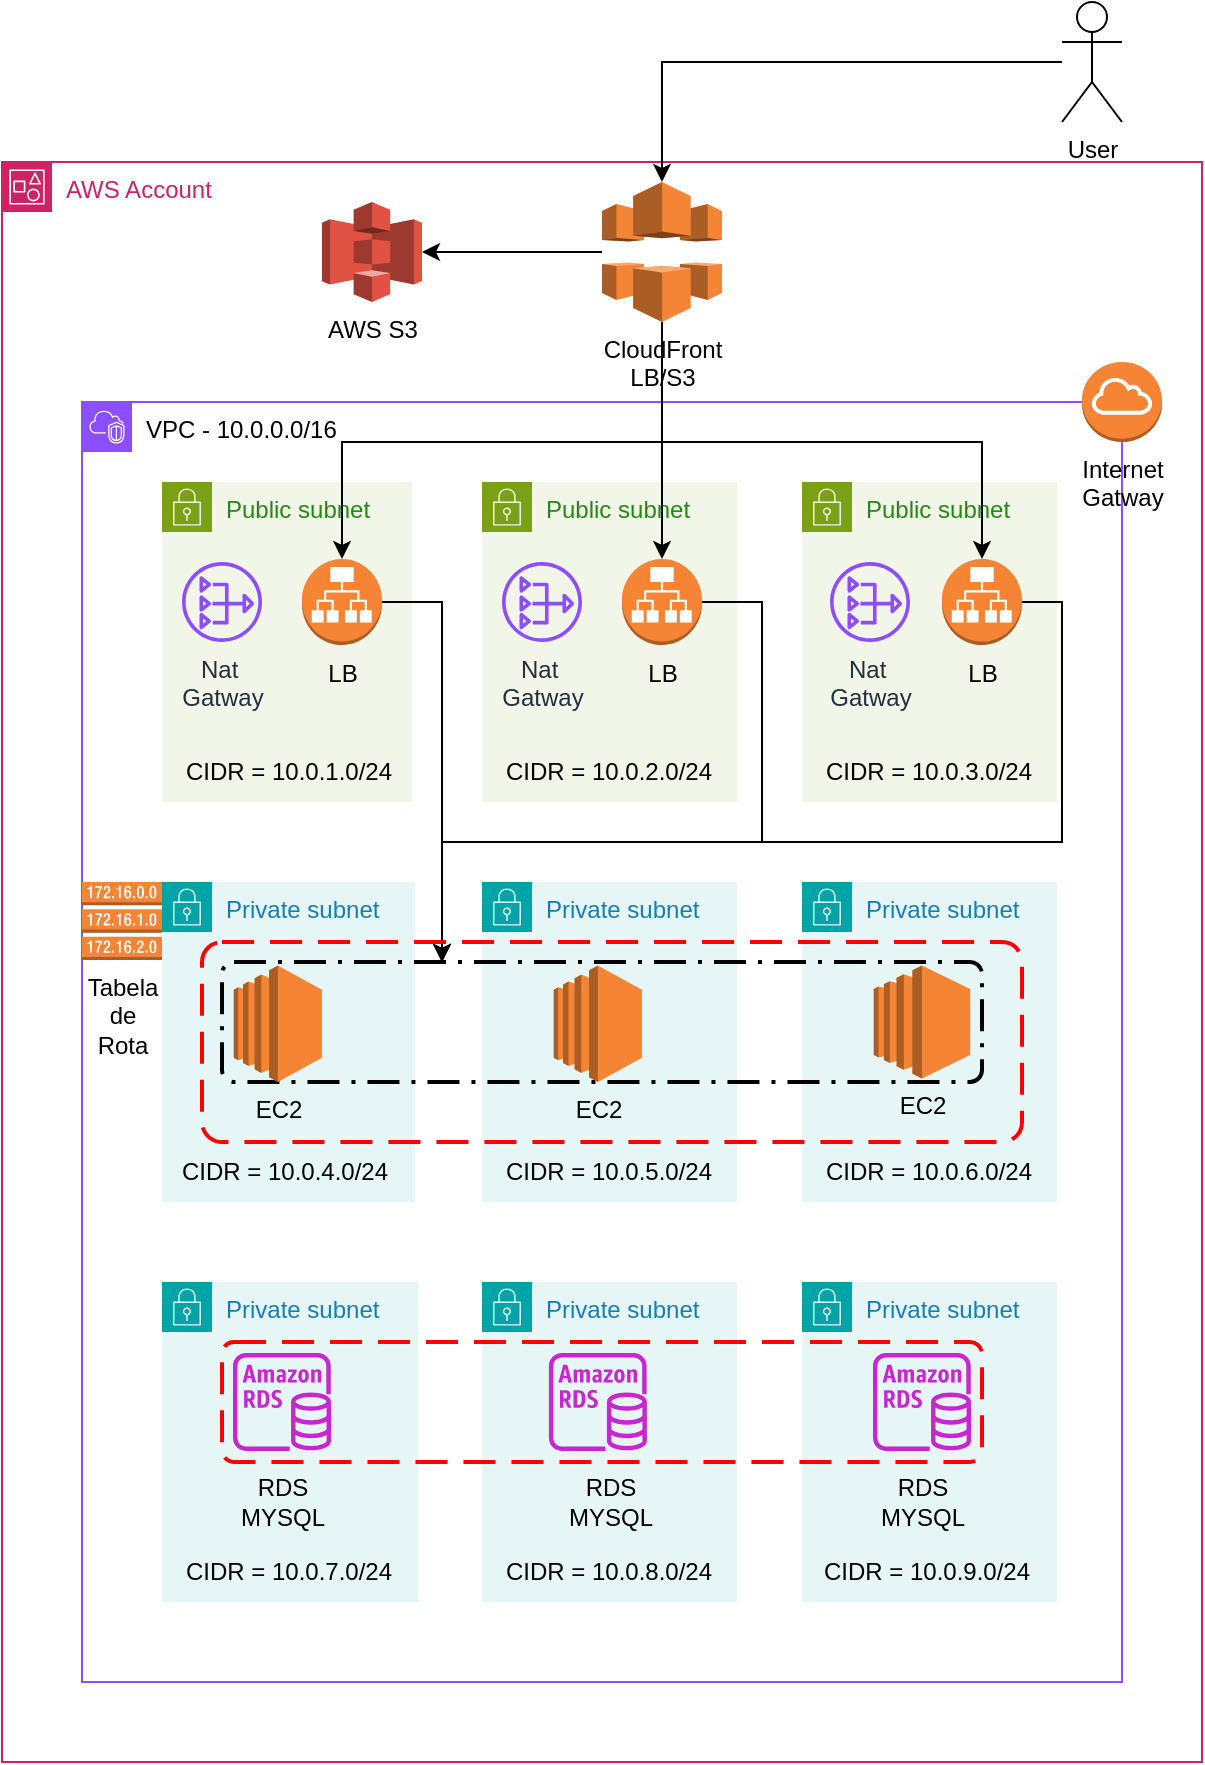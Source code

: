 <mxfile version="24.8.4">
  <diagram name="Página-1" id="ty8oQQZyWkyzLozmGAsy">
    <mxGraphModel dx="1028" dy="510" grid="1" gridSize="10" guides="1" tooltips="1" connect="1" arrows="1" fold="1" page="1" pageScale="1" pageWidth="827" pageHeight="1169" math="0" shadow="0">
      <root>
        <mxCell id="0" />
        <mxCell id="1" parent="0" />
        <mxCell id="9Nv_gBv1O7w1vaAWKcTw-1" value="AWS Account" style="points=[[0,0],[0.25,0],[0.5,0],[0.75,0],[1,0],[1,0.25],[1,0.5],[1,0.75],[1,1],[0.75,1],[0.5,1],[0.25,1],[0,1],[0,0.75],[0,0.5],[0,0.25]];outlineConnect=0;gradientColor=none;html=1;whiteSpace=wrap;fontSize=12;fontStyle=0;container=1;pointerEvents=0;collapsible=0;recursiveResize=0;shape=mxgraph.aws4.group;grIcon=mxgraph.aws4.group_account;strokeColor=#CD2264;fillColor=none;verticalAlign=top;align=left;spacingLeft=30;fontColor=#CD2264;dashed=0;" parent="1" vertex="1">
          <mxGeometry x="40" y="160" width="600" height="800" as="geometry" />
        </mxCell>
        <mxCell id="9Nv_gBv1O7w1vaAWKcTw-2" value="&lt;font color=&quot;#000000&quot;&gt;VPC - 10.0.0.0/16&lt;/font&gt;" style="points=[[0,0],[0.25,0],[0.5,0],[0.75,0],[1,0],[1,0.25],[1,0.5],[1,0.75],[1,1],[0.75,1],[0.5,1],[0.25,1],[0,1],[0,0.75],[0,0.5],[0,0.25]];outlineConnect=0;gradientColor=none;html=1;whiteSpace=wrap;fontSize=12;fontStyle=0;container=1;pointerEvents=0;collapsible=0;recursiveResize=0;shape=mxgraph.aws4.group;grIcon=mxgraph.aws4.group_vpc2;strokeColor=#8C4FFF;fillColor=none;verticalAlign=top;align=left;spacingLeft=30;fontColor=#AAB7B8;dashed=0;" parent="9Nv_gBv1O7w1vaAWKcTw-1" vertex="1">
          <mxGeometry x="40" y="120" width="520" height="640" as="geometry" />
        </mxCell>
        <mxCell id="9Nv_gBv1O7w1vaAWKcTw-22" value="Private subnet" style="points=[[0,0],[0.25,0],[0.5,0],[0.75,0],[1,0],[1,0.25],[1,0.5],[1,0.75],[1,1],[0.75,1],[0.5,1],[0.25,1],[0,1],[0,0.75],[0,0.5],[0,0.25]];outlineConnect=0;gradientColor=none;html=1;whiteSpace=wrap;fontSize=12;fontStyle=0;container=1;pointerEvents=0;collapsible=0;recursiveResize=0;shape=mxgraph.aws4.group;grIcon=mxgraph.aws4.group_security_group;grStroke=0;strokeColor=#00A4A6;fillColor=#E6F6F7;verticalAlign=top;align=left;spacingLeft=30;fontColor=#147EBA;dashed=0;" parent="9Nv_gBv1O7w1vaAWKcTw-2" vertex="1">
          <mxGeometry x="360" y="440" width="127.49" height="160" as="geometry" />
        </mxCell>
        <mxCell id="9Nv_gBv1O7w1vaAWKcTw-26" value="" style="sketch=0;outlineConnect=0;fontColor=#232F3E;gradientColor=none;fillColor=#C925D1;strokeColor=none;dashed=0;verticalLabelPosition=bottom;verticalAlign=top;align=center;html=1;fontSize=12;fontStyle=0;aspect=fixed;pointerEvents=1;shape=mxgraph.aws4.rds_instance;" parent="9Nv_gBv1O7w1vaAWKcTw-22" vertex="1">
          <mxGeometry x="35.5" y="35.5" width="49" height="49" as="geometry" />
        </mxCell>
        <mxCell id="Adose-PHV-qRc2NY3zOG-12" value="CIDR = 10.0.9.0/24" style="text;html=1;align=center;verticalAlign=middle;resizable=0;points=[];autosize=1;strokeColor=none;fillColor=none;" parent="9Nv_gBv1O7w1vaAWKcTw-22" vertex="1">
          <mxGeometry x="-2.51" y="130" width="130" height="30" as="geometry" />
        </mxCell>
        <mxCell id="BVA3P4xiOZSPDRZ3QZtO-3" value="RDS&lt;div&gt;MYSQL&lt;/div&gt;" style="text;html=1;align=center;verticalAlign=middle;resizable=0;points=[];autosize=1;strokeColor=none;fillColor=none;" vertex="1" parent="9Nv_gBv1O7w1vaAWKcTw-22">
          <mxGeometry x="25" y="90" width="70" height="40" as="geometry" />
        </mxCell>
        <mxCell id="9Nv_gBv1O7w1vaAWKcTw-20" value="Private subnet" style="points=[[0,0],[0.25,0],[0.5,0],[0.75,0],[1,0],[1,0.25],[1,0.5],[1,0.75],[1,1],[0.75,1],[0.5,1],[0.25,1],[0,1],[0,0.75],[0,0.5],[0,0.25]];outlineConnect=0;gradientColor=none;html=1;whiteSpace=wrap;fontSize=12;fontStyle=0;container=1;pointerEvents=0;collapsible=0;recursiveResize=0;shape=mxgraph.aws4.group;grIcon=mxgraph.aws4.group_security_group;grStroke=0;strokeColor=#00A4A6;fillColor=#E6F6F7;verticalAlign=top;align=left;spacingLeft=30;fontColor=#147EBA;dashed=0;" parent="9Nv_gBv1O7w1vaAWKcTw-2" vertex="1">
          <mxGeometry x="200" y="440" width="127.5" height="160" as="geometry" />
        </mxCell>
        <mxCell id="9Nv_gBv1O7w1vaAWKcTw-25" value="" style="sketch=0;outlineConnect=0;fontColor=#232F3E;gradientColor=none;fillColor=#C925D1;strokeColor=none;dashed=0;verticalLabelPosition=bottom;verticalAlign=top;align=center;html=1;fontSize=12;fontStyle=0;aspect=fixed;pointerEvents=1;shape=mxgraph.aws4.rds_instance;" parent="9Nv_gBv1O7w1vaAWKcTw-20" vertex="1">
          <mxGeometry x="33.44" y="35.5" width="49" height="49" as="geometry" />
        </mxCell>
        <mxCell id="Adose-PHV-qRc2NY3zOG-11" value="CIDR = 10.0.8.0/24" style="text;html=1;align=center;verticalAlign=middle;resizable=0;points=[];autosize=1;strokeColor=none;fillColor=none;" parent="9Nv_gBv1O7w1vaAWKcTw-20" vertex="1">
          <mxGeometry x="-2.5" y="130" width="130" height="30" as="geometry" />
        </mxCell>
        <mxCell id="BVA3P4xiOZSPDRZ3QZtO-2" value="RDS&lt;div&gt;MYSQL&lt;/div&gt;" style="text;html=1;align=center;verticalAlign=middle;resizable=0;points=[];autosize=1;strokeColor=none;fillColor=none;" vertex="1" parent="9Nv_gBv1O7w1vaAWKcTw-20">
          <mxGeometry x="28.75" y="90" width="70" height="40" as="geometry" />
        </mxCell>
        <mxCell id="9Nv_gBv1O7w1vaAWKcTw-18" value="Private subnet" style="points=[[0,0],[0.25,0],[0.5,0],[0.75,0],[1,0],[1,0.25],[1,0.5],[1,0.75],[1,1],[0.75,1],[0.5,1],[0.25,1],[0,1],[0,0.75],[0,0.5],[0,0.25]];outlineConnect=0;gradientColor=none;html=1;whiteSpace=wrap;fontSize=12;fontStyle=0;container=1;pointerEvents=0;collapsible=0;recursiveResize=0;shape=mxgraph.aws4.group;grIcon=mxgraph.aws4.group_security_group;grStroke=0;strokeColor=#00A4A6;fillColor=#E6F6F7;verticalAlign=top;align=left;spacingLeft=30;fontColor=#147EBA;dashed=0;" parent="9Nv_gBv1O7w1vaAWKcTw-2" vertex="1">
          <mxGeometry x="40" y="440" width="128.23" height="160" as="geometry" />
        </mxCell>
        <mxCell id="9Nv_gBv1O7w1vaAWKcTw-24" value="" style="sketch=0;outlineConnect=0;fontColor=#232F3E;gradientColor=none;fillColor=#C925D1;strokeColor=none;dashed=0;verticalLabelPosition=bottom;verticalAlign=top;align=center;html=1;fontSize=12;fontStyle=0;aspect=fixed;pointerEvents=1;shape=mxgraph.aws4.rds_instance;" parent="9Nv_gBv1O7w1vaAWKcTw-18" vertex="1">
          <mxGeometry x="35.5" y="35.5" width="49" height="49" as="geometry" />
        </mxCell>
        <mxCell id="Adose-PHV-qRc2NY3zOG-10" value="CIDR = 10.0.7.0/24" style="text;html=1;align=center;verticalAlign=middle;resizable=0;points=[];autosize=1;strokeColor=none;fillColor=none;" parent="9Nv_gBv1O7w1vaAWKcTw-18" vertex="1">
          <mxGeometry x="-1.77" y="130" width="130" height="30" as="geometry" />
        </mxCell>
        <mxCell id="BVA3P4xiOZSPDRZ3QZtO-1" value="RDS&lt;div&gt;MYSQL&lt;/div&gt;" style="text;html=1;align=center;verticalAlign=middle;resizable=0;points=[];autosize=1;strokeColor=none;fillColor=none;" vertex="1" parent="9Nv_gBv1O7w1vaAWKcTw-18">
          <mxGeometry x="25" y="90" width="70" height="40" as="geometry" />
        </mxCell>
        <mxCell id="9Nv_gBv1O7w1vaAWKcTw-50" value="" style="rounded=1;arcSize=10;dashed=1;strokeColor=#ff0000;fillColor=none;gradientColor=none;dashPattern=8 4;strokeWidth=2;" parent="9Nv_gBv1O7w1vaAWKcTw-2" vertex="1">
          <mxGeometry x="70.0" y="470" width="380" height="60" as="geometry" />
        </mxCell>
        <mxCell id="9Nv_gBv1O7w1vaAWKcTw-14" value="Private subnet" style="points=[[0,0],[0.25,0],[0.5,0],[0.75,0],[1,0],[1,0.25],[1,0.5],[1,0.75],[1,1],[0.75,1],[0.5,1],[0.25,1],[0,1],[0,0.75],[0,0.5],[0,0.25]];outlineConnect=0;gradientColor=none;html=1;whiteSpace=wrap;fontSize=12;fontStyle=0;container=1;pointerEvents=0;collapsible=0;recursiveResize=0;shape=mxgraph.aws4.group;grIcon=mxgraph.aws4.group_security_group;grStroke=0;strokeColor=#00A4A6;fillColor=#E6F6F7;verticalAlign=top;align=left;spacingLeft=30;fontColor=#147EBA;dashed=0;" parent="9Nv_gBv1O7w1vaAWKcTw-2" vertex="1">
          <mxGeometry x="360" y="240" width="127.5" height="160" as="geometry" />
        </mxCell>
        <mxCell id="Adose-PHV-qRc2NY3zOG-9" value="CIDR = 10.0.6.0/24" style="text;html=1;align=center;verticalAlign=middle;resizable=0;points=[];autosize=1;strokeColor=none;fillColor=none;" parent="9Nv_gBv1O7w1vaAWKcTw-14" vertex="1">
          <mxGeometry x="-2.5" y="130" width="130" height="30" as="geometry" />
        </mxCell>
        <mxCell id="9Nv_gBv1O7w1vaAWKcTw-13" value="Private subnet" style="points=[[0,0],[0.25,0],[0.5,0],[0.75,0],[1,0],[1,0.25],[1,0.5],[1,0.75],[1,1],[0.75,1],[0.5,1],[0.25,1],[0,1],[0,0.75],[0,0.5],[0,0.25]];outlineConnect=0;gradientColor=none;html=1;whiteSpace=wrap;fontSize=12;fontStyle=0;container=1;pointerEvents=0;collapsible=0;recursiveResize=0;shape=mxgraph.aws4.group;grIcon=mxgraph.aws4.group_security_group;grStroke=0;strokeColor=#00A4A6;fillColor=#E6F6F7;verticalAlign=top;align=left;spacingLeft=30;fontColor=#147EBA;dashed=0;" parent="9Nv_gBv1O7w1vaAWKcTw-2" vertex="1">
          <mxGeometry x="200" y="240" width="127.5" height="160" as="geometry" />
        </mxCell>
        <mxCell id="Adose-PHV-qRc2NY3zOG-8" value="CIDR = 10.0.5.0/24" style="text;html=1;align=center;verticalAlign=middle;resizable=0;points=[];autosize=1;strokeColor=none;fillColor=none;" parent="9Nv_gBv1O7w1vaAWKcTw-13" vertex="1">
          <mxGeometry x="-2.5" y="130" width="130" height="30" as="geometry" />
        </mxCell>
        <mxCell id="9Nv_gBv1O7w1vaAWKcTw-10" value="Private subnet" style="points=[[0,0],[0.25,0],[0.5,0],[0.75,0],[1,0],[1,0.25],[1,0.5],[1,0.75],[1,1],[0.75,1],[0.5,1],[0.25,1],[0,1],[0,0.75],[0,0.5],[0,0.25]];outlineConnect=0;gradientColor=none;html=1;whiteSpace=wrap;fontSize=12;fontStyle=0;container=1;pointerEvents=0;collapsible=0;recursiveResize=0;shape=mxgraph.aws4.group;grIcon=mxgraph.aws4.group_security_group;grStroke=0;strokeColor=#00A4A6;fillColor=#E6F6F7;verticalAlign=top;align=left;spacingLeft=30;fontColor=#147EBA;dashed=0;" parent="9Nv_gBv1O7w1vaAWKcTw-2" vertex="1">
          <mxGeometry x="40" y="240" width="126.46" height="160" as="geometry" />
        </mxCell>
        <mxCell id="Adose-PHV-qRc2NY3zOG-7" value="CIDR = 10.0.4.0/24" style="text;html=1;align=center;verticalAlign=middle;resizable=0;points=[];autosize=1;strokeColor=none;fillColor=none;" parent="9Nv_gBv1O7w1vaAWKcTw-10" vertex="1">
          <mxGeometry x="-3.54" y="130" width="130" height="30" as="geometry" />
        </mxCell>
        <mxCell id="9Nv_gBv1O7w1vaAWKcTw-27" value="" style="rounded=1;arcSize=10;dashed=1;fillColor=none;gradientColor=none;dashPattern=8 3 1 3;strokeWidth=2;" parent="9Nv_gBv1O7w1vaAWKcTw-2" vertex="1">
          <mxGeometry x="70" y="280" width="380" height="60" as="geometry" />
        </mxCell>
        <mxCell id="9Nv_gBv1O7w1vaAWKcTw-5" value="Public subnet" style="points=[[0,0],[0.25,0],[0.5,0],[0.75,0],[1,0],[1,0.25],[1,0.5],[1,0.75],[1,1],[0.75,1],[0.5,1],[0.25,1],[0,1],[0,0.75],[0,0.5],[0,0.25]];outlineConnect=0;gradientColor=none;html=1;whiteSpace=wrap;fontSize=12;fontStyle=0;container=1;pointerEvents=0;collapsible=0;recursiveResize=0;shape=mxgraph.aws4.group;grIcon=mxgraph.aws4.group_security_group;grStroke=0;strokeColor=#7AA116;fillColor=#F2F6E8;verticalAlign=top;align=left;spacingLeft=30;fontColor=#248814;dashed=0;" parent="9Nv_gBv1O7w1vaAWKcTw-2" vertex="1">
          <mxGeometry x="40" y="40" width="125" height="160" as="geometry" />
        </mxCell>
        <mxCell id="9Nv_gBv1O7w1vaAWKcTw-4" value="Nat&amp;nbsp;&lt;div&gt;Gatway&lt;/div&gt;" style="sketch=0;outlineConnect=0;fontColor=#232F3E;gradientColor=none;fillColor=#8C4FFF;strokeColor=none;dashed=0;verticalLabelPosition=bottom;verticalAlign=top;align=center;html=1;fontSize=12;fontStyle=0;aspect=fixed;pointerEvents=1;shape=mxgraph.aws4.nat_gateway;" parent="9Nv_gBv1O7w1vaAWKcTw-5" vertex="1">
          <mxGeometry x="10" y="40" width="40" height="40" as="geometry" />
        </mxCell>
        <mxCell id="9Nv_gBv1O7w1vaAWKcTw-32" value="LB" style="outlineConnect=0;dashed=0;verticalLabelPosition=bottom;verticalAlign=top;align=center;html=1;shape=mxgraph.aws3.application_load_balancer;fillColor=#F58534;gradientColor=none;" parent="9Nv_gBv1O7w1vaAWKcTw-5" vertex="1">
          <mxGeometry x="70" y="38.5" width="40" height="43" as="geometry" />
        </mxCell>
        <mxCell id="Adose-PHV-qRc2NY3zOG-4" value="CIDR = 10.0.1.0/24" style="text;html=1;align=center;verticalAlign=middle;resizable=0;points=[];autosize=1;strokeColor=none;fillColor=none;" parent="9Nv_gBv1O7w1vaAWKcTw-5" vertex="1">
          <mxGeometry x="-2.5" y="130" width="130" height="30" as="geometry" />
        </mxCell>
        <mxCell id="9Nv_gBv1O7w1vaAWKcTw-6" value="Public subnet" style="points=[[0,0],[0.25,0],[0.5,0],[0.75,0],[1,0],[1,0.25],[1,0.5],[1,0.75],[1,1],[0.75,1],[0.5,1],[0.25,1],[0,1],[0,0.75],[0,0.5],[0,0.25]];outlineConnect=0;gradientColor=none;html=1;whiteSpace=wrap;fontSize=12;fontStyle=0;container=1;pointerEvents=0;collapsible=0;recursiveResize=0;shape=mxgraph.aws4.group;grIcon=mxgraph.aws4.group_security_group;grStroke=0;strokeColor=#7AA116;fillColor=#F2F6E8;verticalAlign=top;align=left;spacingLeft=30;fontColor=#248814;dashed=0;" parent="9Nv_gBv1O7w1vaAWKcTw-2" vertex="1">
          <mxGeometry x="200" y="40" width="127.5" height="160" as="geometry" />
        </mxCell>
        <mxCell id="9Nv_gBv1O7w1vaAWKcTw-8" value="Nat&amp;nbsp;&lt;div&gt;Gatway&lt;/div&gt;" style="sketch=0;outlineConnect=0;fontColor=#232F3E;gradientColor=none;fillColor=#8C4FFF;strokeColor=none;dashed=0;verticalLabelPosition=bottom;verticalAlign=top;align=center;html=1;fontSize=12;fontStyle=0;aspect=fixed;pointerEvents=1;shape=mxgraph.aws4.nat_gateway;" parent="9Nv_gBv1O7w1vaAWKcTw-6" vertex="1">
          <mxGeometry x="10" y="40" width="40" height="40" as="geometry" />
        </mxCell>
        <mxCell id="9Nv_gBv1O7w1vaAWKcTw-33" value="LB" style="outlineConnect=0;dashed=0;verticalLabelPosition=bottom;verticalAlign=top;align=center;html=1;shape=mxgraph.aws3.application_load_balancer;fillColor=#F58534;gradientColor=none;" parent="9Nv_gBv1O7w1vaAWKcTw-6" vertex="1">
          <mxGeometry x="70" y="38.5" width="40" height="43" as="geometry" />
        </mxCell>
        <mxCell id="Adose-PHV-qRc2NY3zOG-5" value="CIDR = 10.0.2.0/24" style="text;html=1;align=center;verticalAlign=middle;resizable=0;points=[];autosize=1;strokeColor=none;fillColor=none;" parent="9Nv_gBv1O7w1vaAWKcTw-6" vertex="1">
          <mxGeometry x="-2.5" y="130" width="130" height="30" as="geometry" />
        </mxCell>
        <mxCell id="9Nv_gBv1O7w1vaAWKcTw-7" value="Public subnet" style="points=[[0,0],[0.25,0],[0.5,0],[0.75,0],[1,0],[1,0.25],[1,0.5],[1,0.75],[1,1],[0.75,1],[0.5,1],[0.25,1],[0,1],[0,0.75],[0,0.5],[0,0.25]];outlineConnect=0;gradientColor=none;html=1;whiteSpace=wrap;fontSize=12;fontStyle=0;container=1;pointerEvents=0;collapsible=0;recursiveResize=0;shape=mxgraph.aws4.group;grIcon=mxgraph.aws4.group_security_group;grStroke=0;strokeColor=#7AA116;fillColor=#F2F6E8;verticalAlign=top;align=left;spacingLeft=30;fontColor=#248814;dashed=0;" parent="9Nv_gBv1O7w1vaAWKcTw-2" vertex="1">
          <mxGeometry x="360" y="40" width="127.5" height="160" as="geometry" />
        </mxCell>
        <mxCell id="9Nv_gBv1O7w1vaAWKcTw-9" value="Nat&amp;nbsp;&lt;div&gt;Gatway&lt;/div&gt;" style="sketch=0;outlineConnect=0;fontColor=#232F3E;gradientColor=none;fillColor=#8C4FFF;strokeColor=none;dashed=0;verticalLabelPosition=bottom;verticalAlign=top;align=center;html=1;fontSize=12;fontStyle=0;aspect=fixed;pointerEvents=1;shape=mxgraph.aws4.nat_gateway;" parent="9Nv_gBv1O7w1vaAWKcTw-7" vertex="1">
          <mxGeometry x="14" y="40" width="40" height="40" as="geometry" />
        </mxCell>
        <mxCell id="9Nv_gBv1O7w1vaAWKcTw-34" value="LB" style="outlineConnect=0;dashed=0;verticalLabelPosition=bottom;verticalAlign=top;align=center;html=1;shape=mxgraph.aws3.application_load_balancer;fillColor=#F58534;gradientColor=none;" parent="9Nv_gBv1O7w1vaAWKcTw-7" vertex="1">
          <mxGeometry x="70" y="38.5" width="40" height="43" as="geometry" />
        </mxCell>
        <mxCell id="Adose-PHV-qRc2NY3zOG-6" value="CIDR = 10.0.3.0/24" style="text;html=1;align=center;verticalAlign=middle;resizable=0;points=[];autosize=1;strokeColor=none;fillColor=none;" parent="9Nv_gBv1O7w1vaAWKcTw-7" vertex="1">
          <mxGeometry x="-2.5" y="130" width="130" height="30" as="geometry" />
        </mxCell>
        <mxCell id="9Nv_gBv1O7w1vaAWKcTw-15" value="EC2" style="outlineConnect=0;dashed=0;verticalLabelPosition=bottom;verticalAlign=top;align=center;html=1;shape=mxgraph.aws3.ec2;fillColor=#F58534;gradientColor=none;" parent="9Nv_gBv1O7w1vaAWKcTw-2" vertex="1">
          <mxGeometry x="75.87" y="281.75" width="44.12" height="58.25" as="geometry" />
        </mxCell>
        <mxCell id="9Nv_gBv1O7w1vaAWKcTw-16" value="EC2" style="outlineConnect=0;dashed=0;verticalLabelPosition=bottom;verticalAlign=top;align=center;html=1;shape=mxgraph.aws3.ec2;fillColor=#F58534;gradientColor=none;" parent="9Nv_gBv1O7w1vaAWKcTw-2" vertex="1">
          <mxGeometry x="235.86" y="281.75" width="44.13" height="58.25" as="geometry" />
        </mxCell>
        <mxCell id="9Nv_gBv1O7w1vaAWKcTw-17" value="EC2" style="outlineConnect=0;dashed=0;verticalLabelPosition=bottom;verticalAlign=top;align=center;html=1;shape=mxgraph.aws3.ec2;fillColor=#F58534;gradientColor=none;" parent="9Nv_gBv1O7w1vaAWKcTw-2" vertex="1">
          <mxGeometry x="395.86" y="281.75" width="48.25" height="56.5" as="geometry" />
        </mxCell>
        <mxCell id="9Nv_gBv1O7w1vaAWKcTw-58" value="" style="edgeStyle=orthogonalEdgeStyle;rounded=0;orthogonalLoop=1;jettySize=auto;html=1;entryX=0.3;entryY=0.125;entryDx=0;entryDy=0;entryPerimeter=0;" parent="9Nv_gBv1O7w1vaAWKcTw-2" source="9Nv_gBv1O7w1vaAWKcTw-33" edge="1">
          <mxGeometry relative="1" as="geometry">
            <mxPoint x="180" y="280" as="targetPoint" />
            <Array as="points">
              <mxPoint x="340" y="100" />
              <mxPoint x="340" y="220" />
              <mxPoint x="180" y="220" />
            </Array>
          </mxGeometry>
        </mxCell>
        <mxCell id="9Nv_gBv1O7w1vaAWKcTw-64" value="" style="edgeStyle=orthogonalEdgeStyle;rounded=0;orthogonalLoop=1;jettySize=auto;html=1;" parent="9Nv_gBv1O7w1vaAWKcTw-2" source="9Nv_gBv1O7w1vaAWKcTw-34" edge="1">
          <mxGeometry relative="1" as="geometry">
            <mxPoint x="180" y="280" as="targetPoint" />
            <Array as="points">
              <mxPoint x="490" y="100" />
              <mxPoint x="490" y="220" />
              <mxPoint x="180" y="220" />
              <mxPoint x="180" y="280" />
            </Array>
          </mxGeometry>
        </mxCell>
        <mxCell id="Adose-PHV-qRc2NY3zOG-2" value="" style="edgeStyle=orthogonalEdgeStyle;rounded=0;orthogonalLoop=1;jettySize=auto;html=1;" parent="9Nv_gBv1O7w1vaAWKcTw-2" source="9Nv_gBv1O7w1vaAWKcTw-32" edge="1">
          <mxGeometry relative="1" as="geometry">
            <mxPoint x="180" y="280" as="targetPoint" />
            <Array as="points">
              <mxPoint x="180" y="100" />
            </Array>
          </mxGeometry>
        </mxCell>
        <mxCell id="BVA3P4xiOZSPDRZ3QZtO-6" value="Tabela&lt;br&gt;de&lt;br&gt;Rota" style="outlineConnect=0;dashed=0;verticalLabelPosition=bottom;verticalAlign=top;align=center;html=1;shape=mxgraph.aws3.route_table;fillColor=#F58536;gradientColor=none;" vertex="1" parent="9Nv_gBv1O7w1vaAWKcTw-2">
          <mxGeometry y="240" width="40" height="39" as="geometry" />
        </mxCell>
        <mxCell id="9Nv_gBv1O7w1vaAWKcTw-29" value="AWS S3" style="outlineConnect=0;dashed=0;verticalLabelPosition=bottom;verticalAlign=top;align=center;html=1;shape=mxgraph.aws3.s3;fillColor=#E05243;gradientColor=none;" parent="9Nv_gBv1O7w1vaAWKcTw-1" vertex="1">
          <mxGeometry x="160" y="20" width="50" height="50" as="geometry" />
        </mxCell>
        <mxCell id="9Nv_gBv1O7w1vaAWKcTw-46" value="" style="edgeStyle=orthogonalEdgeStyle;rounded=0;orthogonalLoop=1;jettySize=auto;html=1;" parent="9Nv_gBv1O7w1vaAWKcTw-1" source="9Nv_gBv1O7w1vaAWKcTw-30" target="9Nv_gBv1O7w1vaAWKcTw-29" edge="1">
          <mxGeometry relative="1" as="geometry" />
        </mxCell>
        <mxCell id="9Nv_gBv1O7w1vaAWKcTw-52" value="" style="edgeStyle=orthogonalEdgeStyle;rounded=0;orthogonalLoop=1;jettySize=auto;html=1;exitX=0.5;exitY=1;exitDx=0;exitDy=0;exitPerimeter=0;" parent="9Nv_gBv1O7w1vaAWKcTw-1" source="9Nv_gBv1O7w1vaAWKcTw-30" target="9Nv_gBv1O7w1vaAWKcTw-33" edge="1">
          <mxGeometry relative="1" as="geometry">
            <Array as="points">
              <mxPoint x="330" y="120" />
              <mxPoint x="330" y="120" />
            </Array>
          </mxGeometry>
        </mxCell>
        <mxCell id="9Nv_gBv1O7w1vaAWKcTw-30" value="CloudFront&lt;div&gt;LB/S3&lt;/div&gt;" style="outlineConnect=0;dashed=0;verticalLabelPosition=bottom;verticalAlign=top;align=center;html=1;shape=mxgraph.aws3.cloudfront;fillColor=#F58536;gradientColor=none;" parent="9Nv_gBv1O7w1vaAWKcTw-1" vertex="1">
          <mxGeometry x="300" y="10" width="60" height="70" as="geometry" />
        </mxCell>
        <mxCell id="9Nv_gBv1O7w1vaAWKcTw-53" value="" style="edgeStyle=orthogonalEdgeStyle;rounded=0;orthogonalLoop=1;jettySize=auto;html=1;exitX=0.5;exitY=1;exitDx=0;exitDy=0;exitPerimeter=0;" parent="9Nv_gBv1O7w1vaAWKcTw-1" source="9Nv_gBv1O7w1vaAWKcTw-30" target="9Nv_gBv1O7w1vaAWKcTw-34" edge="1">
          <mxGeometry relative="1" as="geometry">
            <mxPoint x="300" y="110" as="sourcePoint" />
            <mxPoint x="340" y="209" as="targetPoint" />
            <Array as="points">
              <mxPoint x="330" y="140" />
              <mxPoint x="490" y="140" />
            </Array>
          </mxGeometry>
        </mxCell>
        <mxCell id="9Nv_gBv1O7w1vaAWKcTw-54" value="" style="edgeStyle=orthogonalEdgeStyle;rounded=0;orthogonalLoop=1;jettySize=auto;html=1;entryX=0.5;entryY=0;entryDx=0;entryDy=0;entryPerimeter=0;" parent="9Nv_gBv1O7w1vaAWKcTw-1" source="9Nv_gBv1O7w1vaAWKcTw-30" target="9Nv_gBv1O7w1vaAWKcTw-32" edge="1">
          <mxGeometry relative="1" as="geometry">
            <mxPoint x="300" y="110" as="sourcePoint" />
            <mxPoint x="500" y="209" as="targetPoint" />
            <Array as="points">
              <mxPoint x="330" y="140" />
              <mxPoint x="170" y="140" />
            </Array>
          </mxGeometry>
        </mxCell>
        <mxCell id="9Nv_gBv1O7w1vaAWKcTw-3" value="Internet&lt;br&gt;Gatway&lt;div&gt;&lt;br&gt;&lt;/div&gt;" style="outlineConnect=0;dashed=0;verticalLabelPosition=bottom;verticalAlign=top;align=center;html=1;shape=mxgraph.aws3.internet_gateway;fillColor=#F58534;gradientColor=none;" parent="9Nv_gBv1O7w1vaAWKcTw-1" vertex="1">
          <mxGeometry x="540" y="100" width="40" height="40" as="geometry" />
        </mxCell>
        <mxCell id="9Nv_gBv1O7w1vaAWKcTw-42" value="" style="edgeStyle=orthogonalEdgeStyle;rounded=0;orthogonalLoop=1;jettySize=auto;html=1;" parent="1" source="9Nv_gBv1O7w1vaAWKcTw-31" target="9Nv_gBv1O7w1vaAWKcTw-30" edge="1">
          <mxGeometry relative="1" as="geometry" />
        </mxCell>
        <mxCell id="9Nv_gBv1O7w1vaAWKcTw-31" value="User" style="shape=umlActor;verticalLabelPosition=bottom;verticalAlign=top;html=1;outlineConnect=0;" parent="1" vertex="1">
          <mxGeometry x="570" y="80" width="30" height="60" as="geometry" />
        </mxCell>
        <mxCell id="Adose-PHV-qRc2NY3zOG-3" value="" style="rounded=1;arcSize=10;dashed=1;strokeColor=#ff0000;fillColor=none;gradientColor=none;dashPattern=8 4;strokeWidth=2;" parent="1" vertex="1">
          <mxGeometry x="140" y="550" width="410" height="100" as="geometry" />
        </mxCell>
      </root>
    </mxGraphModel>
  </diagram>
</mxfile>
